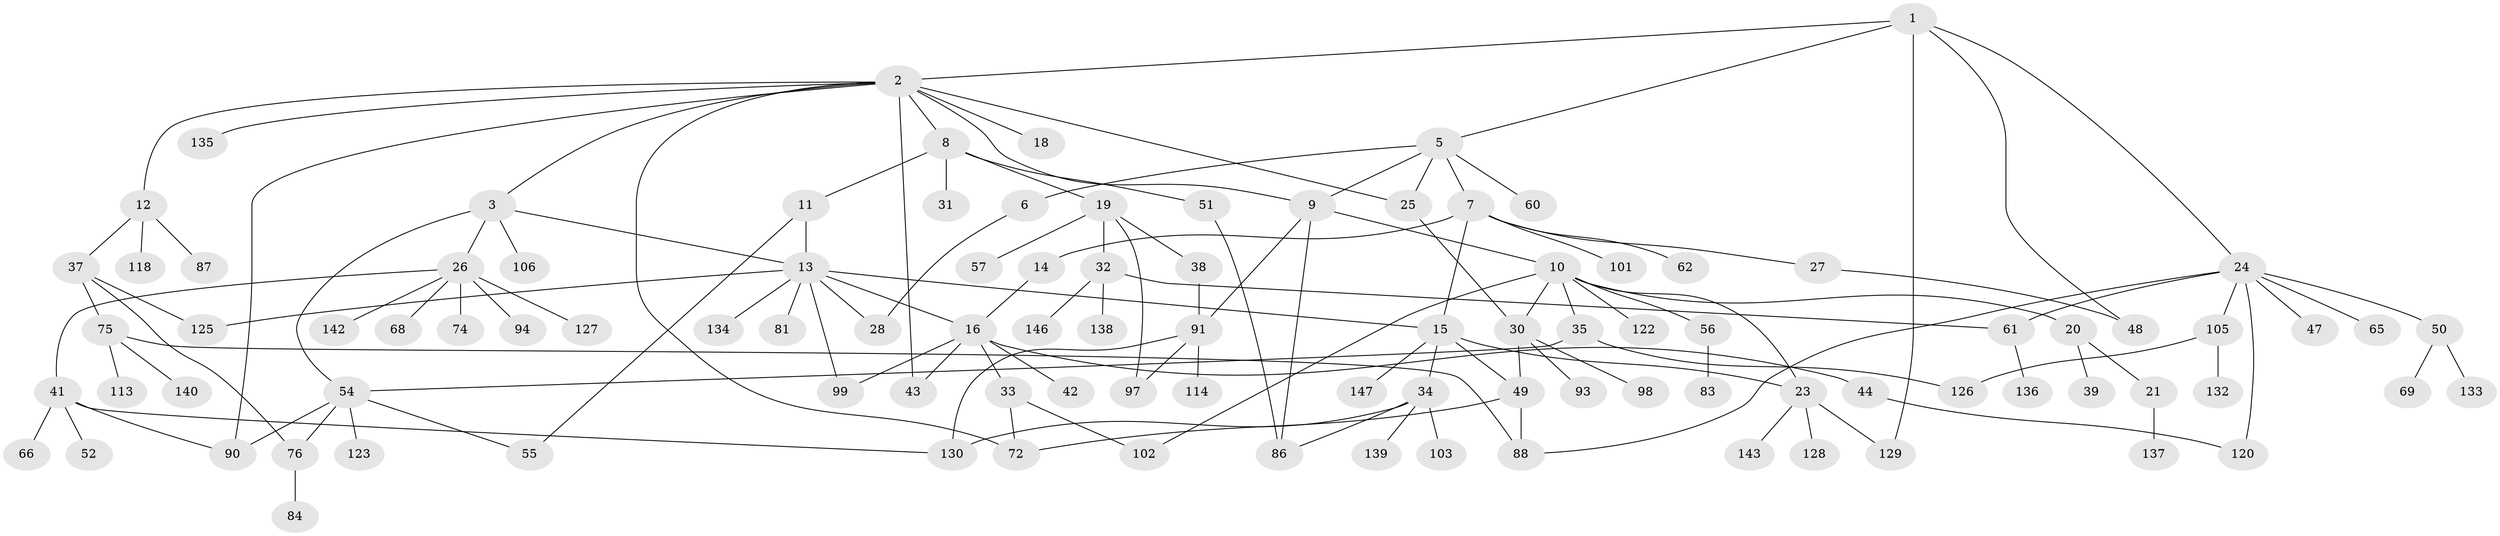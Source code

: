// original degree distribution, {4: 0.08163265306122448, 6: 0.04081632653061224, 5: 0.04081632653061224, 3: 0.16326530612244897, 7: 0.027210884353741496, 8: 0.013605442176870748, 2: 0.25170068027210885, 1: 0.38095238095238093}
// Generated by graph-tools (version 1.1) at 2025/41/03/06/25 10:41:27]
// undirected, 102 vertices, 134 edges
graph export_dot {
graph [start="1"]
  node [color=gray90,style=filled];
  1 [super="+36"];
  2 [super="+17"];
  3 [super="+4"];
  5 [super="+53"];
  6 [super="+89"];
  7 [super="+85"];
  8 [super="+131"];
  9 [super="+45"];
  10 [super="+96"];
  11;
  12 [super="+46"];
  13 [super="+29"];
  14 [super="+124"];
  15 [super="+119"];
  16 [super="+59"];
  18 [super="+80"];
  19 [super="+22"];
  20;
  21 [super="+92"];
  23 [super="+104"];
  24 [super="+82"];
  25 [super="+79"];
  26 [super="+64"];
  27;
  28;
  30 [super="+63"];
  31;
  32 [super="+77"];
  33;
  34 [super="+58"];
  35 [super="+40"];
  37 [super="+95"];
  38;
  39;
  41 [super="+145"];
  42;
  43 [super="+100"];
  44;
  47;
  48 [super="+67"];
  49 [super="+116"];
  50 [super="+109"];
  51;
  52;
  54 [super="+70"];
  55;
  56 [super="+110"];
  57 [super="+71"];
  60;
  61;
  62;
  65;
  66;
  68;
  69 [super="+141"];
  72 [super="+73"];
  74 [super="+107"];
  75 [super="+78"];
  76 [super="+111"];
  81;
  83;
  84;
  86;
  87;
  88 [super="+121"];
  90;
  91 [super="+112"];
  93;
  94;
  97 [super="+108"];
  98;
  99;
  101 [super="+117"];
  102 [super="+115"];
  103;
  105;
  106;
  113;
  114;
  118;
  120;
  122;
  123;
  125;
  126 [super="+144"];
  127;
  128;
  129;
  130;
  132;
  133;
  134;
  135;
  136;
  137;
  138;
  139;
  140;
  142;
  143;
  146;
  147;
  1 -- 2;
  1 -- 5;
  1 -- 24;
  1 -- 48;
  1 -- 129;
  2 -- 3;
  2 -- 8;
  2 -- 12;
  2 -- 43;
  2 -- 18;
  2 -- 135;
  2 -- 72;
  2 -- 9;
  2 -- 90;
  2 -- 25;
  3 -- 54;
  3 -- 26 [weight=2];
  3 -- 106;
  3 -- 13;
  5 -- 6;
  5 -- 7;
  5 -- 9;
  5 -- 25;
  5 -- 60;
  6 -- 28;
  7 -- 14;
  7 -- 27;
  7 -- 62;
  7 -- 15;
  7 -- 101;
  8 -- 11;
  8 -- 19;
  8 -- 31;
  8 -- 51;
  9 -- 10;
  9 -- 86;
  9 -- 91;
  10 -- 20;
  10 -- 30;
  10 -- 35;
  10 -- 56;
  10 -- 122;
  10 -- 23;
  10 -- 102;
  11 -- 13;
  11 -- 55;
  12 -- 37;
  12 -- 118;
  12 -- 87;
  13 -- 15;
  13 -- 16;
  13 -- 134;
  13 -- 81;
  13 -- 99;
  13 -- 125;
  13 -- 28;
  14 -- 16;
  15 -- 23;
  15 -- 34;
  15 -- 49;
  15 -- 147;
  16 -- 33;
  16 -- 42;
  16 -- 44;
  16 -- 99;
  16 -- 43;
  19 -- 38;
  19 -- 57;
  19 -- 32;
  19 -- 97;
  20 -- 21;
  20 -- 39;
  21 -- 137;
  23 -- 129;
  23 -- 128;
  23 -- 143;
  24 -- 47;
  24 -- 50;
  24 -- 61;
  24 -- 65;
  24 -- 105;
  24 -- 120;
  24 -- 88;
  25 -- 30;
  26 -- 41;
  26 -- 68;
  26 -- 74;
  26 -- 94;
  26 -- 127;
  26 -- 142;
  27 -- 48;
  30 -- 93;
  30 -- 98;
  30 -- 49;
  32 -- 138;
  32 -- 146;
  32 -- 61;
  33 -- 72;
  33 -- 102;
  34 -- 103;
  34 -- 130;
  34 -- 139;
  34 -- 86;
  35 -- 54;
  35 -- 126;
  37 -- 75;
  37 -- 125;
  37 -- 76;
  38 -- 91;
  41 -- 52;
  41 -- 66;
  41 -- 90;
  41 -- 130;
  44 -- 120;
  49 -- 72;
  49 -- 88;
  50 -- 69;
  50 -- 133;
  51 -- 86;
  54 -- 76;
  54 -- 123;
  54 -- 55;
  54 -- 90;
  56 -- 83;
  61 -- 136;
  75 -- 113;
  75 -- 140;
  75 -- 88;
  76 -- 84;
  91 -- 130;
  91 -- 114;
  91 -- 97;
  105 -- 132;
  105 -- 126;
}
